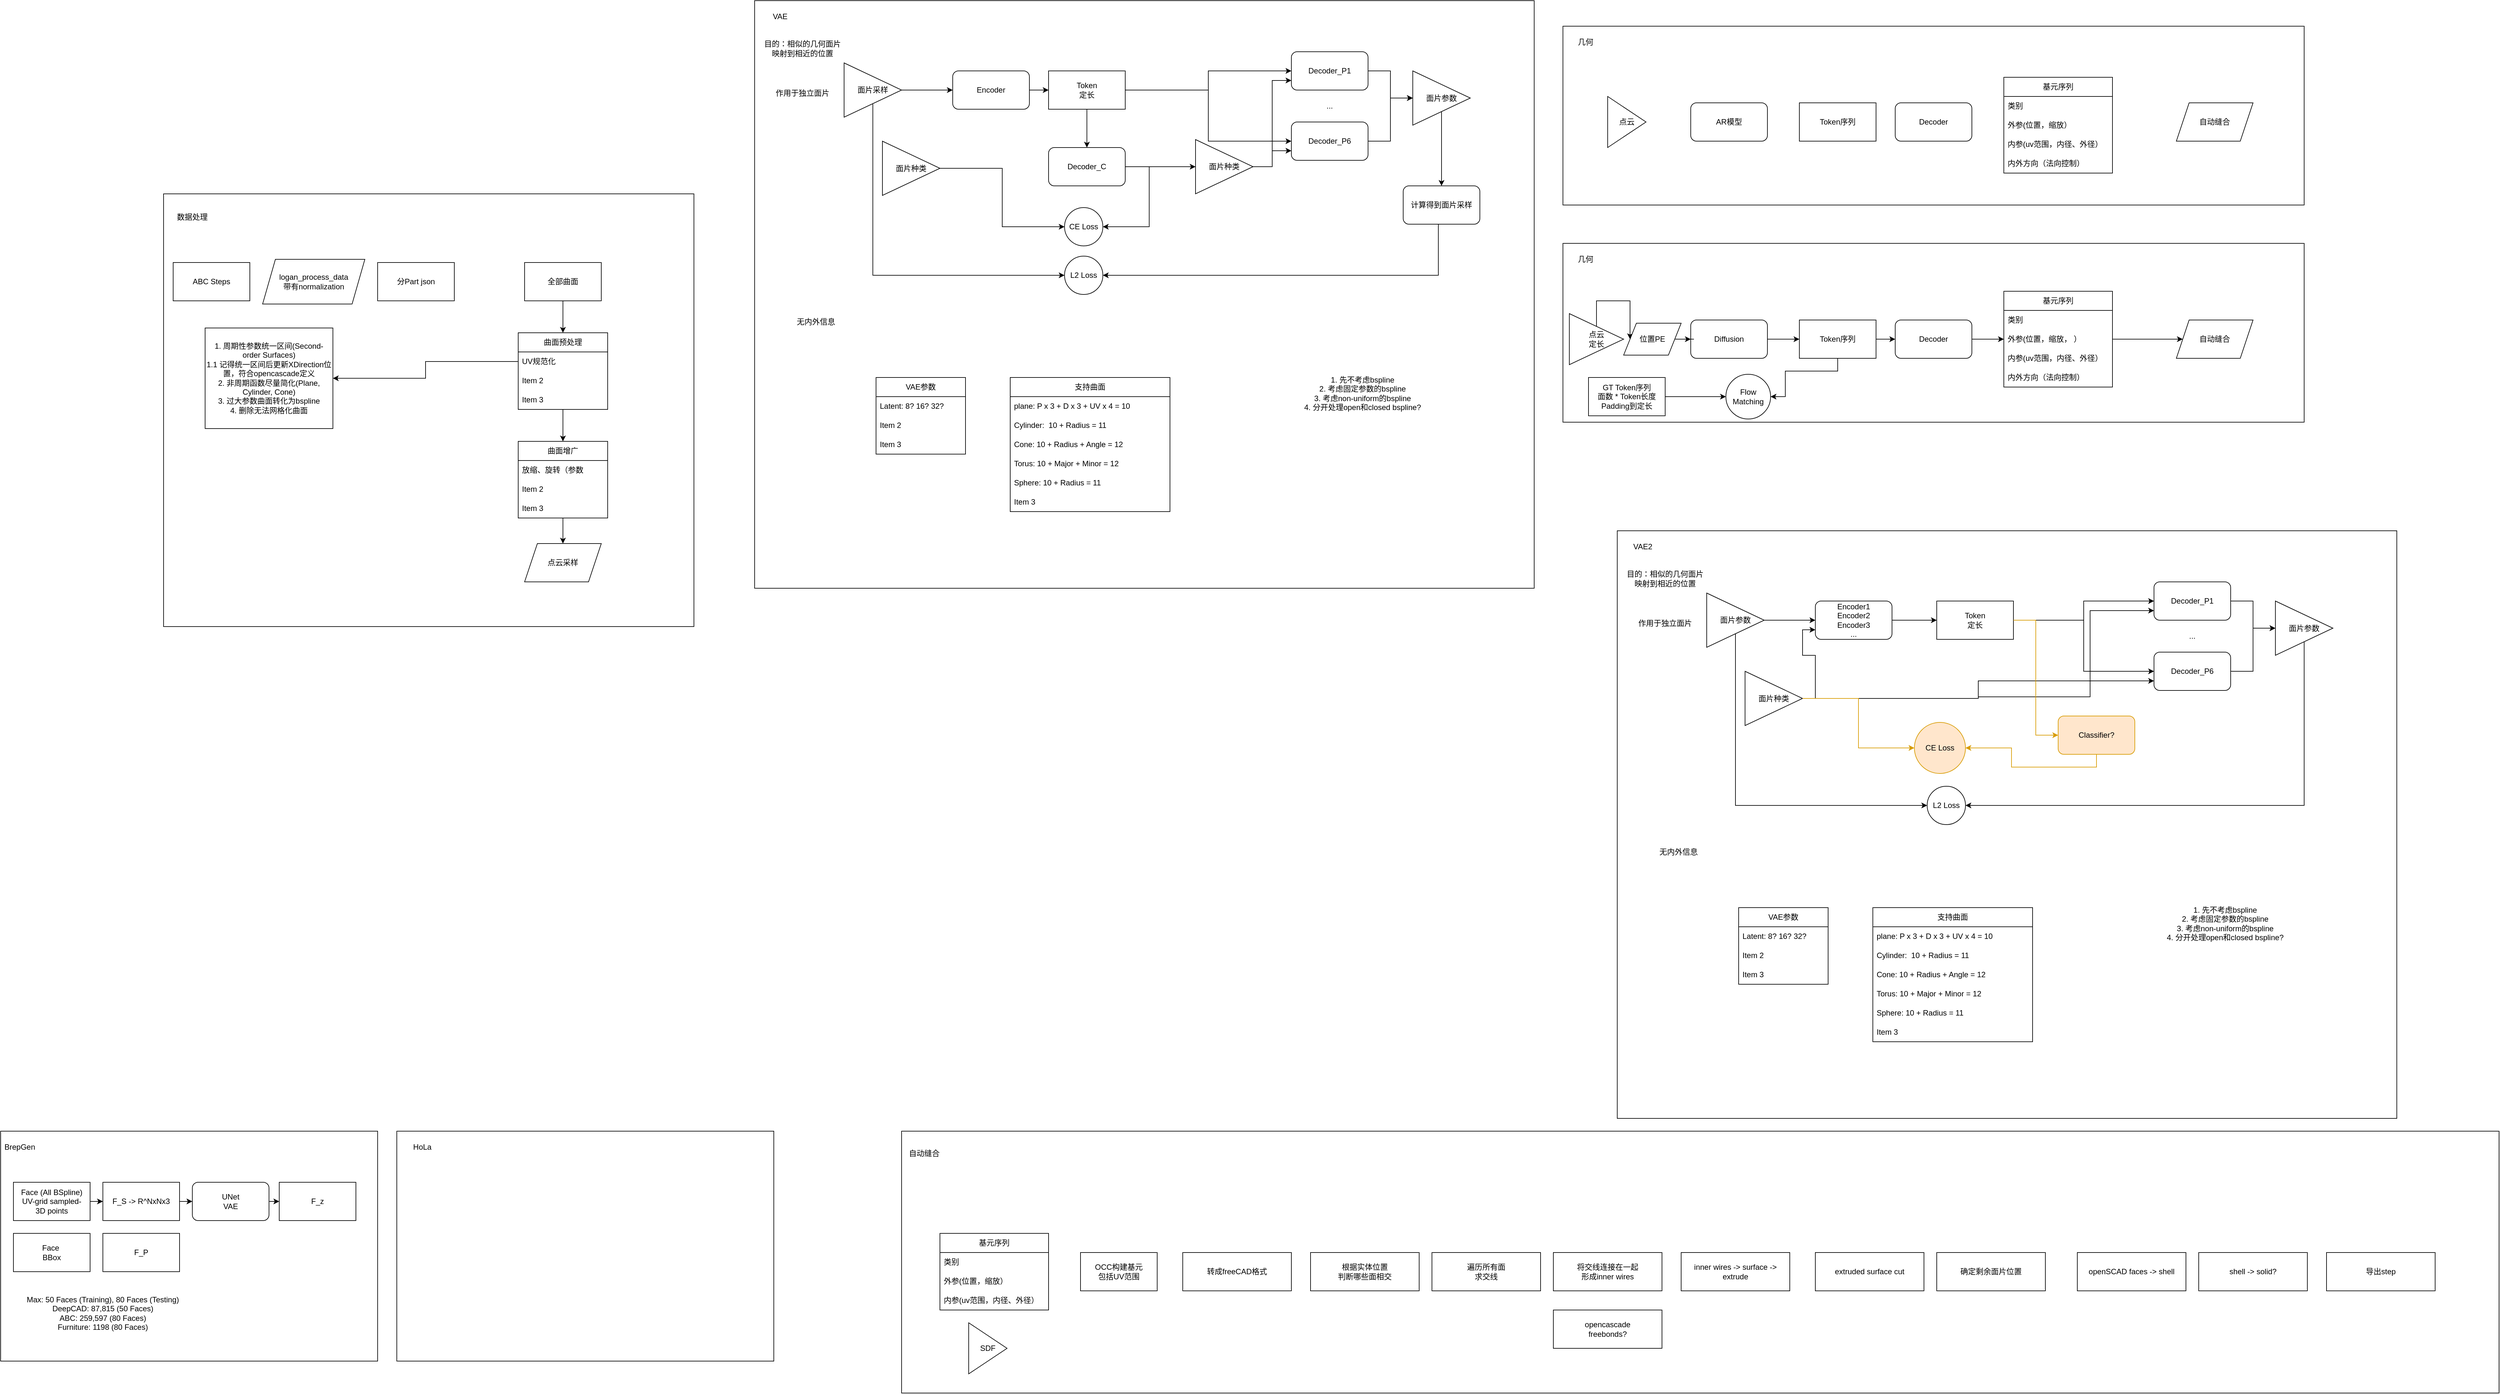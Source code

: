 <mxfile version="28.2.8">
  <diagram name="第 1 页" id="W3_UTTQ6PQ7SQEcw9UUB">
    <mxGraphModel dx="2723" dy="876" grid="1" gridSize="10" guides="1" tooltips="1" connect="1" arrows="1" fold="1" page="1" pageScale="1" pageWidth="1169" pageHeight="827" math="0" shadow="0">
      <root>
        <mxCell id="0" />
        <mxCell id="1" parent="0" />
        <mxCell id="Dz1xL2jXlpIdlorty98M-1" value="" style="rounded=0;whiteSpace=wrap;html=1;" parent="1" vertex="1">
          <mxGeometry x="330" y="1860" width="2500" height="410" as="geometry" />
        </mxCell>
        <mxCell id="BselB2HCNsnOihKKjxWQ-10" value="" style="rounded=0;whiteSpace=wrap;html=1;" parent="1" vertex="1">
          <mxGeometry x="1365" y="130" width="1160" height="280" as="geometry" />
        </mxCell>
        <mxCell id="BselB2HCNsnOihKKjxWQ-1" value="点云" style="triangle;whiteSpace=wrap;html=1;" parent="1" vertex="1">
          <mxGeometry x="1435" y="240" width="60" height="80" as="geometry" />
        </mxCell>
        <mxCell id="BselB2HCNsnOihKKjxWQ-2" value="AR模型" style="rounded=1;whiteSpace=wrap;html=1;" parent="1" vertex="1">
          <mxGeometry x="1565" y="250" width="120" height="60" as="geometry" />
        </mxCell>
        <mxCell id="BselB2HCNsnOihKKjxWQ-4" value="基元序列" style="swimlane;fontStyle=0;childLayout=stackLayout;horizontal=1;startSize=30;horizontalStack=0;resizeParent=1;resizeParentMax=0;resizeLast=0;collapsible=1;marginBottom=0;whiteSpace=wrap;html=1;swimlaneFillColor=none;" parent="1" vertex="1">
          <mxGeometry x="2055" y="210" width="170" height="150" as="geometry">
            <mxRectangle x="700" y="230" width="90" height="30" as="alternateBounds" />
          </mxGeometry>
        </mxCell>
        <mxCell id="BselB2HCNsnOihKKjxWQ-5" value="类别" style="text;strokeColor=none;fillColor=none;align=left;verticalAlign=middle;spacingLeft=4;spacingRight=4;overflow=hidden;points=[[0,0.5],[1,0.5]];portConstraint=eastwest;rotatable=0;whiteSpace=wrap;html=1;" parent="BselB2HCNsnOihKKjxWQ-4" vertex="1">
          <mxGeometry y="30" width="170" height="30" as="geometry" />
        </mxCell>
        <mxCell id="BselB2HCNsnOihKKjxWQ-6" value="外参(位置，缩放）" style="text;strokeColor=none;fillColor=none;align=left;verticalAlign=middle;spacingLeft=4;spacingRight=4;overflow=hidden;points=[[0,0.5],[1,0.5]];portConstraint=eastwest;rotatable=0;whiteSpace=wrap;html=1;" parent="BselB2HCNsnOihKKjxWQ-4" vertex="1">
          <mxGeometry y="60" width="170" height="30" as="geometry" />
        </mxCell>
        <mxCell id="BselB2HCNsnOihKKjxWQ-7" value="内参(uv范围，内径、外径）" style="text;strokeColor=none;fillColor=none;align=left;verticalAlign=middle;spacingLeft=4;spacingRight=4;overflow=hidden;points=[[0,0.5],[1,0.5]];portConstraint=eastwest;rotatable=0;whiteSpace=wrap;html=1;" parent="BselB2HCNsnOihKKjxWQ-4" vertex="1">
          <mxGeometry y="90" width="170" height="30" as="geometry" />
        </mxCell>
        <mxCell id="BselB2HCNsnOihKKjxWQ-24" value="内外方向（法向控制）" style="text;strokeColor=none;fillColor=none;align=left;verticalAlign=middle;spacingLeft=4;spacingRight=4;overflow=hidden;points=[[0,0.5],[1,0.5]];portConstraint=eastwest;rotatable=0;whiteSpace=wrap;html=1;" parent="BselB2HCNsnOihKKjxWQ-4" vertex="1">
          <mxGeometry y="120" width="170" height="30" as="geometry" />
        </mxCell>
        <mxCell id="BselB2HCNsnOihKKjxWQ-8" value="Token序列" style="whiteSpace=wrap;html=1;" parent="1" vertex="1">
          <mxGeometry x="1735" y="250" width="120" height="60" as="geometry" />
        </mxCell>
        <mxCell id="BselB2HCNsnOihKKjxWQ-9" value="Decoder" style="rounded=1;whiteSpace=wrap;html=1;" parent="1" vertex="1">
          <mxGeometry x="1885" y="250" width="120" height="60" as="geometry" />
        </mxCell>
        <mxCell id="BselB2HCNsnOihKKjxWQ-11" value="几何" style="text;html=1;align=center;verticalAlign=middle;resizable=0;points=[];autosize=1;strokeColor=none;fillColor=none;" parent="1" vertex="1">
          <mxGeometry x="1375" y="140" width="50" height="30" as="geometry" />
        </mxCell>
        <mxCell id="BselB2HCNsnOihKKjxWQ-14" value="基元序列" style="swimlane;fontStyle=0;childLayout=stackLayout;horizontal=1;startSize=30;horizontalStack=0;resizeParent=1;resizeParentMax=0;resizeLast=0;collapsible=1;marginBottom=0;whiteSpace=wrap;html=1;" parent="1" vertex="1">
          <mxGeometry x="390" y="2020" width="170" height="120" as="geometry" />
        </mxCell>
        <mxCell id="BselB2HCNsnOihKKjxWQ-15" value="类别" style="text;strokeColor=none;fillColor=none;align=left;verticalAlign=middle;spacingLeft=4;spacingRight=4;overflow=hidden;points=[[0,0.5],[1,0.5]];portConstraint=eastwest;rotatable=0;whiteSpace=wrap;html=1;" parent="BselB2HCNsnOihKKjxWQ-14" vertex="1">
          <mxGeometry y="30" width="170" height="30" as="geometry" />
        </mxCell>
        <mxCell id="BselB2HCNsnOihKKjxWQ-16" value="外参(位置，缩放）" style="text;strokeColor=none;fillColor=none;align=left;verticalAlign=middle;spacingLeft=4;spacingRight=4;overflow=hidden;points=[[0,0.5],[1,0.5]];portConstraint=eastwest;rotatable=0;whiteSpace=wrap;html=1;" parent="BselB2HCNsnOihKKjxWQ-14" vertex="1">
          <mxGeometry y="60" width="170" height="30" as="geometry" />
        </mxCell>
        <mxCell id="BselB2HCNsnOihKKjxWQ-17" value="内参(uv范围，内径、外径）" style="text;strokeColor=none;fillColor=none;align=left;verticalAlign=middle;spacingLeft=4;spacingRight=4;overflow=hidden;points=[[0,0.5],[1,0.5]];portConstraint=eastwest;rotatable=0;whiteSpace=wrap;html=1;" parent="BselB2HCNsnOihKKjxWQ-14" vertex="1">
          <mxGeometry y="90" width="170" height="30" as="geometry" />
        </mxCell>
        <mxCell id="BselB2HCNsnOihKKjxWQ-27" value="自动缝合" style="shape=parallelogram;perimeter=parallelogramPerimeter;whiteSpace=wrap;html=1;fixedSize=1;" parent="1" vertex="1">
          <mxGeometry x="2325" y="250" width="120" height="60" as="geometry" />
        </mxCell>
        <mxCell id="Dz1xL2jXlpIdlorty98M-2" value="自动缝合" style="text;html=1;align=center;verticalAlign=middle;resizable=0;points=[];autosize=1;strokeColor=none;fillColor=none;" parent="1" vertex="1">
          <mxGeometry x="330" y="1880" width="70" height="30" as="geometry" />
        </mxCell>
        <mxCell id="Dz1xL2jXlpIdlorty98M-4" value="OCC构建基元&lt;div&gt;包括UV范围&lt;/div&gt;" style="rounded=0;whiteSpace=wrap;html=1;" parent="1" vertex="1">
          <mxGeometry x="610" y="2050" width="120" height="60" as="geometry" />
        </mxCell>
        <mxCell id="Dz1xL2jXlpIdlorty98M-5" value="转成freeCAD格式" style="rounded=0;whiteSpace=wrap;html=1;" parent="1" vertex="1">
          <mxGeometry x="770" y="2050" width="170" height="60" as="geometry" />
        </mxCell>
        <mxCell id="Dz1xL2jXlpIdlorty98M-6" value="根据实体位置&lt;div&gt;判断哪些面相交&lt;/div&gt;" style="rounded=0;whiteSpace=wrap;html=1;" parent="1" vertex="1">
          <mxGeometry x="970" y="2050" width="170" height="60" as="geometry" />
        </mxCell>
        <mxCell id="Dz1xL2jXlpIdlorty98M-7" value="遍历所有面&lt;div&gt;求交线&lt;/div&gt;" style="rounded=0;whiteSpace=wrap;html=1;" parent="1" vertex="1">
          <mxGeometry x="1160" y="2050" width="170" height="60" as="geometry" />
        </mxCell>
        <mxCell id="Dz1xL2jXlpIdlorty98M-8" value="将交线连接在一起&lt;div&gt;形成inner wires&lt;/div&gt;" style="rounded=0;whiteSpace=wrap;html=1;" parent="1" vertex="1">
          <mxGeometry x="1350" y="2050" width="170" height="60" as="geometry" />
        </mxCell>
        <mxCell id="Dz1xL2jXlpIdlorty98M-9" value="openSCAD faces -&amp;gt; shell" style="rounded=0;whiteSpace=wrap;html=1;" parent="1" vertex="1">
          <mxGeometry x="2170" y="2050" width="170" height="60" as="geometry" />
        </mxCell>
        <mxCell id="Dz1xL2jXlpIdlorty98M-10" value="shell -&amp;gt; solid?" style="rounded=0;whiteSpace=wrap;html=1;" parent="1" vertex="1">
          <mxGeometry x="2360" y="2050" width="170" height="60" as="geometry" />
        </mxCell>
        <mxCell id="Dz1xL2jXlpIdlorty98M-11" value="导出step" style="rounded=0;whiteSpace=wrap;html=1;" parent="1" vertex="1">
          <mxGeometry x="2560" y="2050" width="170" height="60" as="geometry" />
        </mxCell>
        <mxCell id="43Lu1swzMmdwhKiUgGnW-1" value="inner wires -&amp;gt; surface -&amp;gt; extrude" style="rounded=0;whiteSpace=wrap;html=1;" parent="1" vertex="1">
          <mxGeometry x="1550" y="2050" width="170" height="60" as="geometry" />
        </mxCell>
        <mxCell id="43Lu1swzMmdwhKiUgGnW-2" value="extruded surface cut" style="rounded=0;whiteSpace=wrap;html=1;" parent="1" vertex="1">
          <mxGeometry x="1760" y="2050" width="170" height="60" as="geometry" />
        </mxCell>
        <mxCell id="43Lu1swzMmdwhKiUgGnW-3" value="确定剩余面片位置" style="rounded=0;whiteSpace=wrap;html=1;" parent="1" vertex="1">
          <mxGeometry x="1950" y="2050" width="170" height="60" as="geometry" />
        </mxCell>
        <mxCell id="43Lu1swzMmdwhKiUgGnW-4" value="" style="rounded=0;whiteSpace=wrap;html=1;" parent="1" vertex="1">
          <mxGeometry x="1365" y="470" width="1160" height="280" as="geometry" />
        </mxCell>
        <mxCell id="43Lu1swzMmdwhKiUgGnW-58" style="edgeStyle=orthogonalEdgeStyle;rounded=0;orthogonalLoop=1;jettySize=auto;html=1;entryX=0;entryY=0.5;entryDx=0;entryDy=0;" parent="1" source="43Lu1swzMmdwhKiUgGnW-5" target="43Lu1swzMmdwhKiUgGnW-56" edge="1">
          <mxGeometry relative="1" as="geometry" />
        </mxCell>
        <mxCell id="43Lu1swzMmdwhKiUgGnW-5" value="点云&lt;div&gt;定长&lt;/div&gt;" style="triangle;whiteSpace=wrap;html=1;" parent="1" vertex="1">
          <mxGeometry x="1375" y="580" width="85" height="80" as="geometry" />
        </mxCell>
        <mxCell id="43Lu1swzMmdwhKiUgGnW-60" style="edgeStyle=orthogonalEdgeStyle;rounded=0;orthogonalLoop=1;jettySize=auto;html=1;entryX=0;entryY=0.5;entryDx=0;entryDy=0;" parent="1" source="43Lu1swzMmdwhKiUgGnW-6" target="43Lu1swzMmdwhKiUgGnW-13" edge="1">
          <mxGeometry relative="1" as="geometry" />
        </mxCell>
        <mxCell id="43Lu1swzMmdwhKiUgGnW-6" value="Diffusion" style="rounded=1;whiteSpace=wrap;html=1;" parent="1" vertex="1">
          <mxGeometry x="1565" y="590" width="120" height="60" as="geometry" />
        </mxCell>
        <mxCell id="43Lu1swzMmdwhKiUgGnW-7" value="基元序列" style="swimlane;fontStyle=0;childLayout=stackLayout;horizontal=1;startSize=30;horizontalStack=0;resizeParent=1;resizeParentMax=0;resizeLast=0;collapsible=1;marginBottom=0;whiteSpace=wrap;html=1;swimlaneFillColor=none;" parent="1" vertex="1">
          <mxGeometry x="2055" y="545" width="170" height="150" as="geometry">
            <mxRectangle x="700" y="230" width="90" height="30" as="alternateBounds" />
          </mxGeometry>
        </mxCell>
        <mxCell id="43Lu1swzMmdwhKiUgGnW-8" value="类别" style="text;strokeColor=none;fillColor=none;align=left;verticalAlign=middle;spacingLeft=4;spacingRight=4;overflow=hidden;points=[[0,0.5],[1,0.5]];portConstraint=eastwest;rotatable=0;whiteSpace=wrap;html=1;" parent="43Lu1swzMmdwhKiUgGnW-7" vertex="1">
          <mxGeometry y="30" width="170" height="30" as="geometry" />
        </mxCell>
        <mxCell id="43Lu1swzMmdwhKiUgGnW-9" value="外参(位置，缩放， ）" style="text;strokeColor=none;fillColor=none;align=left;verticalAlign=middle;spacingLeft=4;spacingRight=4;overflow=hidden;points=[[0,0.5],[1,0.5]];portConstraint=eastwest;rotatable=0;whiteSpace=wrap;html=1;" parent="43Lu1swzMmdwhKiUgGnW-7" vertex="1">
          <mxGeometry y="60" width="170" height="30" as="geometry" />
        </mxCell>
        <mxCell id="43Lu1swzMmdwhKiUgGnW-10" value="内参(uv范围，内径、外径）" style="text;strokeColor=none;fillColor=none;align=left;verticalAlign=middle;spacingLeft=4;spacingRight=4;overflow=hidden;points=[[0,0.5],[1,0.5]];portConstraint=eastwest;rotatable=0;whiteSpace=wrap;html=1;" parent="43Lu1swzMmdwhKiUgGnW-7" vertex="1">
          <mxGeometry y="90" width="170" height="30" as="geometry" />
        </mxCell>
        <mxCell id="43Lu1swzMmdwhKiUgGnW-11" value="内外方向（法向控制）" style="text;strokeColor=none;fillColor=none;align=left;verticalAlign=middle;spacingLeft=4;spacingRight=4;overflow=hidden;points=[[0,0.5],[1,0.5]];portConstraint=eastwest;rotatable=0;whiteSpace=wrap;html=1;" parent="43Lu1swzMmdwhKiUgGnW-7" vertex="1">
          <mxGeometry y="120" width="170" height="30" as="geometry" />
        </mxCell>
        <mxCell id="43Lu1swzMmdwhKiUgGnW-55" style="edgeStyle=orthogonalEdgeStyle;rounded=0;orthogonalLoop=1;jettySize=auto;html=1;entryX=1;entryY=0.5;entryDx=0;entryDy=0;" parent="1" source="43Lu1swzMmdwhKiUgGnW-13" target="43Lu1swzMmdwhKiUgGnW-53" edge="1">
          <mxGeometry relative="1" as="geometry">
            <Array as="points">
              <mxPoint x="1795" y="670" />
              <mxPoint x="1713" y="670" />
              <mxPoint x="1713" y="710" />
            </Array>
          </mxGeometry>
        </mxCell>
        <mxCell id="43Lu1swzMmdwhKiUgGnW-61" style="edgeStyle=orthogonalEdgeStyle;rounded=0;orthogonalLoop=1;jettySize=auto;html=1;" parent="1" source="43Lu1swzMmdwhKiUgGnW-13" target="43Lu1swzMmdwhKiUgGnW-14" edge="1">
          <mxGeometry relative="1" as="geometry" />
        </mxCell>
        <mxCell id="43Lu1swzMmdwhKiUgGnW-13" value="Token序列" style="whiteSpace=wrap;html=1;" parent="1" vertex="1">
          <mxGeometry x="1735" y="590" width="120" height="60" as="geometry" />
        </mxCell>
        <mxCell id="43Lu1swzMmdwhKiUgGnW-62" style="edgeStyle=orthogonalEdgeStyle;rounded=0;orthogonalLoop=1;jettySize=auto;html=1;entryX=0;entryY=0.5;entryDx=0;entryDy=0;" parent="1" source="43Lu1swzMmdwhKiUgGnW-14" target="43Lu1swzMmdwhKiUgGnW-9" edge="1">
          <mxGeometry relative="1" as="geometry" />
        </mxCell>
        <mxCell id="43Lu1swzMmdwhKiUgGnW-14" value="Decoder" style="rounded=1;whiteSpace=wrap;html=1;" parent="1" vertex="1">
          <mxGeometry x="1885" y="590" width="120" height="60" as="geometry" />
        </mxCell>
        <mxCell id="43Lu1swzMmdwhKiUgGnW-15" value="几何" style="text;html=1;align=center;verticalAlign=middle;resizable=0;points=[];autosize=1;strokeColor=none;fillColor=none;" parent="1" vertex="1">
          <mxGeometry x="1375" y="480" width="50" height="30" as="geometry" />
        </mxCell>
        <mxCell id="43Lu1swzMmdwhKiUgGnW-16" value="自动缝合" style="shape=parallelogram;perimeter=parallelogramPerimeter;whiteSpace=wrap;html=1;fixedSize=1;" parent="1" vertex="1">
          <mxGeometry x="2325" y="590" width="120" height="60" as="geometry" />
        </mxCell>
        <mxCell id="43Lu1swzMmdwhKiUgGnW-17" value="" style="rounded=0;whiteSpace=wrap;html=1;" parent="1" vertex="1">
          <mxGeometry x="100" y="90" width="1220" height="920" as="geometry" />
        </mxCell>
        <mxCell id="43Lu1swzMmdwhKiUgGnW-18" value="VAE" style="text;html=1;whiteSpace=wrap;strokeColor=none;fillColor=none;align=center;verticalAlign=middle;rounded=0;" parent="1" vertex="1">
          <mxGeometry x="110" y="100" width="60" height="30" as="geometry" />
        </mxCell>
        <mxCell id="43Lu1swzMmdwhKiUgGnW-19" value="目的：相似的几何面片映射到相近的位置" style="text;html=1;whiteSpace=wrap;strokeColor=none;fillColor=none;align=center;verticalAlign=middle;rounded=0;" parent="1" vertex="1">
          <mxGeometry x="110" y="150" width="130" height="30" as="geometry" />
        </mxCell>
        <mxCell id="43Lu1swzMmdwhKiUgGnW-20" value="作用于独立面片" style="text;html=1;whiteSpace=wrap;strokeColor=none;fillColor=none;align=center;verticalAlign=middle;rounded=0;" parent="1" vertex="1">
          <mxGeometry x="110" y="220" width="130" height="30" as="geometry" />
        </mxCell>
        <mxCell id="43Lu1swzMmdwhKiUgGnW-43" style="edgeStyle=orthogonalEdgeStyle;rounded=0;orthogonalLoop=1;jettySize=auto;html=1;entryX=0;entryY=0.5;entryDx=0;entryDy=0;" parent="1" source="43Lu1swzMmdwhKiUgGnW-21" target="43Lu1swzMmdwhKiUgGnW-23" edge="1">
          <mxGeometry relative="1" as="geometry" />
        </mxCell>
        <mxCell id="43Lu1swzMmdwhKiUgGnW-48" style="edgeStyle=orthogonalEdgeStyle;rounded=0;orthogonalLoop=1;jettySize=auto;html=1;entryX=0;entryY=0.5;entryDx=0;entryDy=0;" parent="1" source="43Lu1swzMmdwhKiUgGnW-21" target="43Lu1swzMmdwhKiUgGnW-47" edge="1">
          <mxGeometry relative="1" as="geometry">
            <Array as="points">
              <mxPoint x="285" y="520" />
            </Array>
          </mxGeometry>
        </mxCell>
        <mxCell id="43Lu1swzMmdwhKiUgGnW-21" value="面片采样" style="triangle;whiteSpace=wrap;html=1;" parent="1" vertex="1">
          <mxGeometry x="240" y="187.5" width="90" height="85" as="geometry" />
        </mxCell>
        <mxCell id="43Lu1swzMmdwhKiUgGnW-45" style="edgeStyle=orthogonalEdgeStyle;rounded=0;orthogonalLoop=1;jettySize=auto;html=1;entryX=0;entryY=0.5;entryDx=0;entryDy=0;" parent="1" source="43Lu1swzMmdwhKiUgGnW-22" target="43Lu1swzMmdwhKiUgGnW-44" edge="1">
          <mxGeometry relative="1" as="geometry" />
        </mxCell>
        <mxCell id="43Lu1swzMmdwhKiUgGnW-22" value="面片种类" style="triangle;whiteSpace=wrap;html=1;" parent="1" vertex="1">
          <mxGeometry x="300" y="310" width="90" height="85" as="geometry" />
        </mxCell>
        <mxCell id="43Lu1swzMmdwhKiUgGnW-51" style="edgeStyle=orthogonalEdgeStyle;rounded=0;orthogonalLoop=1;jettySize=auto;html=1;exitX=1;exitY=0.5;exitDx=0;exitDy=0;entryX=0;entryY=0.5;entryDx=0;entryDy=0;" parent="1" source="43Lu1swzMmdwhKiUgGnW-23" target="43Lu1swzMmdwhKiUgGnW-24" edge="1">
          <mxGeometry relative="1" as="geometry" />
        </mxCell>
        <mxCell id="43Lu1swzMmdwhKiUgGnW-23" value="Encoder" style="rounded=1;whiteSpace=wrap;html=1;" parent="1" vertex="1">
          <mxGeometry x="410" y="200" width="120" height="60" as="geometry" />
        </mxCell>
        <mxCell id="43Lu1swzMmdwhKiUgGnW-34" style="edgeStyle=orthogonalEdgeStyle;rounded=0;orthogonalLoop=1;jettySize=auto;html=1;" parent="1" source="43Lu1swzMmdwhKiUgGnW-24" target="43Lu1swzMmdwhKiUgGnW-25" edge="1">
          <mxGeometry relative="1" as="geometry" />
        </mxCell>
        <mxCell id="43Lu1swzMmdwhKiUgGnW-35" style="edgeStyle=orthogonalEdgeStyle;rounded=0;orthogonalLoop=1;jettySize=auto;html=1;entryX=0;entryY=0.5;entryDx=0;entryDy=0;" parent="1" source="43Lu1swzMmdwhKiUgGnW-24" target="43Lu1swzMmdwhKiUgGnW-31" edge="1">
          <mxGeometry relative="1" as="geometry" />
        </mxCell>
        <mxCell id="43Lu1swzMmdwhKiUgGnW-36" style="edgeStyle=orthogonalEdgeStyle;rounded=0;orthogonalLoop=1;jettySize=auto;html=1;entryX=0;entryY=0.5;entryDx=0;entryDy=0;" parent="1" source="43Lu1swzMmdwhKiUgGnW-24" target="43Lu1swzMmdwhKiUgGnW-32" edge="1">
          <mxGeometry relative="1" as="geometry" />
        </mxCell>
        <mxCell id="43Lu1swzMmdwhKiUgGnW-24" value="Token&lt;div&gt;定长&lt;/div&gt;" style="rounded=0;whiteSpace=wrap;html=1;" parent="1" vertex="1">
          <mxGeometry x="560" y="200" width="120" height="60" as="geometry" />
        </mxCell>
        <mxCell id="43Lu1swzMmdwhKiUgGnW-30" style="edgeStyle=orthogonalEdgeStyle;rounded=0;orthogonalLoop=1;jettySize=auto;html=1;entryX=0;entryY=0.5;entryDx=0;entryDy=0;" parent="1" source="43Lu1swzMmdwhKiUgGnW-25" target="43Lu1swzMmdwhKiUgGnW-28" edge="1">
          <mxGeometry relative="1" as="geometry" />
        </mxCell>
        <mxCell id="43Lu1swzMmdwhKiUgGnW-25" value="Decoder_C" style="rounded=1;whiteSpace=wrap;html=1;" parent="1" vertex="1">
          <mxGeometry x="560" y="320" width="120" height="60" as="geometry" />
        </mxCell>
        <mxCell id="43Lu1swzMmdwhKiUgGnW-42" style="edgeStyle=orthogonalEdgeStyle;rounded=0;orthogonalLoop=1;jettySize=auto;html=1;" parent="1" source="43Lu1swzMmdwhKiUgGnW-27" target="43Lu1swzMmdwhKiUgGnW-29" edge="1">
          <mxGeometry relative="1" as="geometry" />
        </mxCell>
        <mxCell id="43Lu1swzMmdwhKiUgGnW-27" value="面片参数" style="triangle;whiteSpace=wrap;html=1;" parent="1" vertex="1">
          <mxGeometry x="1130" y="200" width="90" height="85" as="geometry" />
        </mxCell>
        <mxCell id="43Lu1swzMmdwhKiUgGnW-37" style="edgeStyle=orthogonalEdgeStyle;rounded=0;orthogonalLoop=1;jettySize=auto;html=1;entryX=0;entryY=0.75;entryDx=0;entryDy=0;" parent="1" source="43Lu1swzMmdwhKiUgGnW-28" target="43Lu1swzMmdwhKiUgGnW-32" edge="1">
          <mxGeometry relative="1" as="geometry" />
        </mxCell>
        <mxCell id="43Lu1swzMmdwhKiUgGnW-38" style="edgeStyle=orthogonalEdgeStyle;rounded=0;orthogonalLoop=1;jettySize=auto;html=1;entryX=0;entryY=0.75;entryDx=0;entryDy=0;" parent="1" source="43Lu1swzMmdwhKiUgGnW-28" target="43Lu1swzMmdwhKiUgGnW-31" edge="1">
          <mxGeometry relative="1" as="geometry" />
        </mxCell>
        <mxCell id="43Lu1swzMmdwhKiUgGnW-46" style="edgeStyle=orthogonalEdgeStyle;rounded=0;orthogonalLoop=1;jettySize=auto;html=1;entryX=1;entryY=0.5;entryDx=0;entryDy=0;" parent="1" source="43Lu1swzMmdwhKiUgGnW-28" target="43Lu1swzMmdwhKiUgGnW-44" edge="1">
          <mxGeometry relative="1" as="geometry" />
        </mxCell>
        <mxCell id="43Lu1swzMmdwhKiUgGnW-28" value="面片种类" style="triangle;whiteSpace=wrap;html=1;" parent="1" vertex="1">
          <mxGeometry x="790" y="307.5" width="90" height="85" as="geometry" />
        </mxCell>
        <mxCell id="43Lu1swzMmdwhKiUgGnW-49" style="edgeStyle=orthogonalEdgeStyle;rounded=0;orthogonalLoop=1;jettySize=auto;html=1;entryX=1;entryY=0.5;entryDx=0;entryDy=0;exitX=0.5;exitY=1;exitDx=0;exitDy=0;" parent="1" source="43Lu1swzMmdwhKiUgGnW-29" target="43Lu1swzMmdwhKiUgGnW-47" edge="1">
          <mxGeometry relative="1" as="geometry">
            <Array as="points">
              <mxPoint x="1170" y="440" />
              <mxPoint x="1170" y="520" />
            </Array>
          </mxGeometry>
        </mxCell>
        <mxCell id="43Lu1swzMmdwhKiUgGnW-29" value="计算得到面片采样" style="rounded=1;whiteSpace=wrap;html=1;" parent="1" vertex="1">
          <mxGeometry x="1115" y="380" width="120" height="60" as="geometry" />
        </mxCell>
        <mxCell id="43Lu1swzMmdwhKiUgGnW-39" style="edgeStyle=orthogonalEdgeStyle;rounded=0;orthogonalLoop=1;jettySize=auto;html=1;entryX=0;entryY=0.5;entryDx=0;entryDy=0;" parent="1" source="43Lu1swzMmdwhKiUgGnW-31" target="43Lu1swzMmdwhKiUgGnW-27" edge="1">
          <mxGeometry relative="1" as="geometry" />
        </mxCell>
        <mxCell id="43Lu1swzMmdwhKiUgGnW-31" value="Decoder_P1" style="rounded=1;whiteSpace=wrap;html=1;" parent="1" vertex="1">
          <mxGeometry x="940" y="170" width="120" height="60" as="geometry" />
        </mxCell>
        <mxCell id="43Lu1swzMmdwhKiUgGnW-41" style="edgeStyle=orthogonalEdgeStyle;rounded=0;orthogonalLoop=1;jettySize=auto;html=1;entryX=0;entryY=0.5;entryDx=0;entryDy=0;" parent="1" source="43Lu1swzMmdwhKiUgGnW-32" target="43Lu1swzMmdwhKiUgGnW-27" edge="1">
          <mxGeometry relative="1" as="geometry" />
        </mxCell>
        <mxCell id="43Lu1swzMmdwhKiUgGnW-32" value="Decoder_P6" style="rounded=1;whiteSpace=wrap;html=1;" parent="1" vertex="1">
          <mxGeometry x="940" y="280" width="120" height="60" as="geometry" />
        </mxCell>
        <mxCell id="43Lu1swzMmdwhKiUgGnW-44" value="CE Loss" style="ellipse;whiteSpace=wrap;html=1;aspect=fixed;" parent="1" vertex="1">
          <mxGeometry x="585" y="414" width="60" height="60" as="geometry" />
        </mxCell>
        <mxCell id="43Lu1swzMmdwhKiUgGnW-47" value="L2 Loss" style="ellipse;whiteSpace=wrap;html=1;aspect=fixed;" parent="1" vertex="1">
          <mxGeometry x="585" y="490" width="60" height="60" as="geometry" />
        </mxCell>
        <mxCell id="43Lu1swzMmdwhKiUgGnW-50" value="..." style="text;html=1;whiteSpace=wrap;strokeColor=none;fillColor=none;align=center;verticalAlign=middle;rounded=0;" parent="1" vertex="1">
          <mxGeometry x="970" y="240" width="60" height="30" as="geometry" />
        </mxCell>
        <mxCell id="43Lu1swzMmdwhKiUgGnW-54" style="edgeStyle=orthogonalEdgeStyle;rounded=0;orthogonalLoop=1;jettySize=auto;html=1;entryX=0;entryY=0.5;entryDx=0;entryDy=0;" parent="1" source="43Lu1swzMmdwhKiUgGnW-52" target="43Lu1swzMmdwhKiUgGnW-53" edge="1">
          <mxGeometry relative="1" as="geometry" />
        </mxCell>
        <mxCell id="43Lu1swzMmdwhKiUgGnW-52" value="GT Token序列&lt;div&gt;面数 * Token长度&lt;/div&gt;&lt;div&gt;Padding到定长&lt;/div&gt;" style="whiteSpace=wrap;html=1;" parent="1" vertex="1">
          <mxGeometry x="1405" y="680" width="120" height="60" as="geometry" />
        </mxCell>
        <mxCell id="43Lu1swzMmdwhKiUgGnW-53" value="Flow Matching" style="ellipse;whiteSpace=wrap;html=1;aspect=fixed;" parent="1" vertex="1">
          <mxGeometry x="1620" y="675" width="70" height="70" as="geometry" />
        </mxCell>
        <mxCell id="43Lu1swzMmdwhKiUgGnW-59" style="edgeStyle=orthogonalEdgeStyle;rounded=0;orthogonalLoop=1;jettySize=auto;html=1;entryX=0;entryY=0.5;entryDx=0;entryDy=0;" parent="1" source="43Lu1swzMmdwhKiUgGnW-56" target="43Lu1swzMmdwhKiUgGnW-6" edge="1">
          <mxGeometry relative="1" as="geometry" />
        </mxCell>
        <mxCell id="43Lu1swzMmdwhKiUgGnW-56" value="位置PE" style="shape=parallelogram;perimeter=parallelogramPerimeter;whiteSpace=wrap;html=1;fixedSize=1;" parent="1" vertex="1">
          <mxGeometry x="1460" y="595" width="90" height="50" as="geometry" />
        </mxCell>
        <mxCell id="43Lu1swzMmdwhKiUgGnW-63" style="edgeStyle=orthogonalEdgeStyle;rounded=0;orthogonalLoop=1;jettySize=auto;html=1;entryX=0;entryY=0.5;entryDx=0;entryDy=0;" parent="1" source="43Lu1swzMmdwhKiUgGnW-9" target="43Lu1swzMmdwhKiUgGnW-16" edge="1">
          <mxGeometry relative="1" as="geometry" />
        </mxCell>
        <mxCell id="43Lu1swzMmdwhKiUgGnW-64" value="" style="rounded=0;whiteSpace=wrap;html=1;" parent="1" vertex="1">
          <mxGeometry x="-825" y="392.5" width="830" height="677.5" as="geometry" />
        </mxCell>
        <mxCell id="43Lu1swzMmdwhKiUgGnW-65" value="数据处理" style="text;html=1;whiteSpace=wrap;strokeColor=none;fillColor=none;align=center;verticalAlign=middle;rounded=0;" parent="1" vertex="1">
          <mxGeometry x="-810" y="414" width="60" height="30" as="geometry" />
        </mxCell>
        <mxCell id="43Lu1swzMmdwhKiUgGnW-67" value="ABC Steps" style="rounded=0;whiteSpace=wrap;html=1;" parent="1" vertex="1">
          <mxGeometry x="-810" y="500" width="120" height="60" as="geometry" />
        </mxCell>
        <mxCell id="43Lu1swzMmdwhKiUgGnW-69" value="分Part json" style="rounded=0;whiteSpace=wrap;html=1;" parent="1" vertex="1">
          <mxGeometry x="-490" y="500" width="120" height="60" as="geometry" />
        </mxCell>
        <mxCell id="43Lu1swzMmdwhKiUgGnW-70" value="logan_process_data&lt;div&gt;带有normalization&lt;/div&gt;" style="shape=parallelogram;perimeter=parallelogramPerimeter;whiteSpace=wrap;html=1;fixedSize=1;" parent="1" vertex="1">
          <mxGeometry x="-670" y="495" width="160" height="70" as="geometry" />
        </mxCell>
        <mxCell id="B5U5yGVDHDwsdHzPgw3j-2" style="edgeStyle=orthogonalEdgeStyle;rounded=0;orthogonalLoop=1;jettySize=auto;html=1;entryX=0.5;entryY=0;entryDx=0;entryDy=0;" parent="1" source="43Lu1swzMmdwhKiUgGnW-71" target="43Lu1swzMmdwhKiUgGnW-72" edge="1">
          <mxGeometry relative="1" as="geometry" />
        </mxCell>
        <mxCell id="43Lu1swzMmdwhKiUgGnW-71" value="全部曲面" style="rounded=0;whiteSpace=wrap;html=1;" parent="1" vertex="1">
          <mxGeometry x="-260" y="500" width="120" height="60" as="geometry" />
        </mxCell>
        <mxCell id="B5U5yGVDHDwsdHzPgw3j-7" style="edgeStyle=orthogonalEdgeStyle;rounded=0;orthogonalLoop=1;jettySize=auto;html=1;" parent="1" source="43Lu1swzMmdwhKiUgGnW-72" target="B5U5yGVDHDwsdHzPgw3j-3" edge="1">
          <mxGeometry relative="1" as="geometry" />
        </mxCell>
        <mxCell id="43Lu1swzMmdwhKiUgGnW-72" value="曲面预处理" style="swimlane;fontStyle=0;childLayout=stackLayout;horizontal=1;startSize=30;horizontalStack=0;resizeParent=1;resizeParentMax=0;resizeLast=0;collapsible=1;marginBottom=0;whiteSpace=wrap;html=1;" parent="1" vertex="1">
          <mxGeometry x="-270" y="610" width="140" height="120" as="geometry" />
        </mxCell>
        <mxCell id="43Lu1swzMmdwhKiUgGnW-73" value="UV规范化" style="text;strokeColor=none;fillColor=none;align=left;verticalAlign=middle;spacingLeft=4;spacingRight=4;overflow=hidden;points=[[0,0.5],[1,0.5]];portConstraint=eastwest;rotatable=0;whiteSpace=wrap;html=1;" parent="43Lu1swzMmdwhKiUgGnW-72" vertex="1">
          <mxGeometry y="30" width="140" height="30" as="geometry" />
        </mxCell>
        <mxCell id="43Lu1swzMmdwhKiUgGnW-74" value="Item 2" style="text;strokeColor=none;fillColor=none;align=left;verticalAlign=middle;spacingLeft=4;spacingRight=4;overflow=hidden;points=[[0,0.5],[1,0.5]];portConstraint=eastwest;rotatable=0;whiteSpace=wrap;html=1;" parent="43Lu1swzMmdwhKiUgGnW-72" vertex="1">
          <mxGeometry y="60" width="140" height="30" as="geometry" />
        </mxCell>
        <mxCell id="43Lu1swzMmdwhKiUgGnW-75" value="Item 3" style="text;strokeColor=none;fillColor=none;align=left;verticalAlign=middle;spacingLeft=4;spacingRight=4;overflow=hidden;points=[[0,0.5],[1,0.5]];portConstraint=eastwest;rotatable=0;whiteSpace=wrap;html=1;" parent="43Lu1swzMmdwhKiUgGnW-72" vertex="1">
          <mxGeometry y="90" width="140" height="30" as="geometry" />
        </mxCell>
        <mxCell id="43Lu1swzMmdwhKiUgGnW-76" value="VAE参数" style="swimlane;fontStyle=0;childLayout=stackLayout;horizontal=1;startSize=30;horizontalStack=0;resizeParent=1;resizeParentMax=0;resizeLast=0;collapsible=1;marginBottom=0;whiteSpace=wrap;html=1;" parent="1" vertex="1">
          <mxGeometry x="290" y="680" width="140" height="120" as="geometry" />
        </mxCell>
        <mxCell id="43Lu1swzMmdwhKiUgGnW-77" value="Latent: 8? 16? 32?" style="text;strokeColor=none;fillColor=none;align=left;verticalAlign=middle;spacingLeft=4;spacingRight=4;overflow=hidden;points=[[0,0.5],[1,0.5]];portConstraint=eastwest;rotatable=0;whiteSpace=wrap;html=1;" parent="43Lu1swzMmdwhKiUgGnW-76" vertex="1">
          <mxGeometry y="30" width="140" height="30" as="geometry" />
        </mxCell>
        <mxCell id="43Lu1swzMmdwhKiUgGnW-78" value="Item 2" style="text;strokeColor=none;fillColor=none;align=left;verticalAlign=middle;spacingLeft=4;spacingRight=4;overflow=hidden;points=[[0,0.5],[1,0.5]];portConstraint=eastwest;rotatable=0;whiteSpace=wrap;html=1;" parent="43Lu1swzMmdwhKiUgGnW-76" vertex="1">
          <mxGeometry y="60" width="140" height="30" as="geometry" />
        </mxCell>
        <mxCell id="43Lu1swzMmdwhKiUgGnW-79" value="Item 3" style="text;strokeColor=none;fillColor=none;align=left;verticalAlign=middle;spacingLeft=4;spacingRight=4;overflow=hidden;points=[[0,0.5],[1,0.5]];portConstraint=eastwest;rotatable=0;whiteSpace=wrap;html=1;" parent="43Lu1swzMmdwhKiUgGnW-76" vertex="1">
          <mxGeometry y="90" width="140" height="30" as="geometry" />
        </mxCell>
        <mxCell id="43Lu1swzMmdwhKiUgGnW-80" value="支持曲面" style="swimlane;fontStyle=0;childLayout=stackLayout;horizontal=1;startSize=30;horizontalStack=0;resizeParent=1;resizeParentMax=0;resizeLast=0;collapsible=1;marginBottom=0;whiteSpace=wrap;html=1;" parent="1" vertex="1">
          <mxGeometry x="500" y="680" width="250" height="210" as="geometry" />
        </mxCell>
        <mxCell id="43Lu1swzMmdwhKiUgGnW-81" value="plane: P x 3 + D x 3 + UV x 4 = 10" style="text;strokeColor=none;fillColor=none;align=left;verticalAlign=middle;spacingLeft=4;spacingRight=4;overflow=hidden;points=[[0,0.5],[1,0.5]];portConstraint=eastwest;rotatable=0;whiteSpace=wrap;html=1;" parent="43Lu1swzMmdwhKiUgGnW-80" vertex="1">
          <mxGeometry y="30" width="250" height="30" as="geometry" />
        </mxCell>
        <mxCell id="43Lu1swzMmdwhKiUgGnW-82" value="Cylinder:&amp;nbsp; 10 + Radius = 11" style="text;strokeColor=none;fillColor=none;align=left;verticalAlign=middle;spacingLeft=4;spacingRight=4;overflow=hidden;points=[[0,0.5],[1,0.5]];portConstraint=eastwest;rotatable=0;whiteSpace=wrap;html=1;" parent="43Lu1swzMmdwhKiUgGnW-80" vertex="1">
          <mxGeometry y="60" width="250" height="30" as="geometry" />
        </mxCell>
        <mxCell id="43Lu1swzMmdwhKiUgGnW-83" value="Cone: 10 + Radius + Angle = 12" style="text;strokeColor=none;fillColor=none;align=left;verticalAlign=middle;spacingLeft=4;spacingRight=4;overflow=hidden;points=[[0,0.5],[1,0.5]];portConstraint=eastwest;rotatable=0;whiteSpace=wrap;html=1;" parent="43Lu1swzMmdwhKiUgGnW-80" vertex="1">
          <mxGeometry y="90" width="250" height="30" as="geometry" />
        </mxCell>
        <mxCell id="43Lu1swzMmdwhKiUgGnW-90" value="Torus: 10 + Major + Minor = 12" style="text;strokeColor=none;fillColor=none;align=left;verticalAlign=middle;spacingLeft=4;spacingRight=4;overflow=hidden;points=[[0,0.5],[1,0.5]];portConstraint=eastwest;rotatable=0;whiteSpace=wrap;html=1;" parent="43Lu1swzMmdwhKiUgGnW-80" vertex="1">
          <mxGeometry y="120" width="250" height="30" as="geometry" />
        </mxCell>
        <mxCell id="43Lu1swzMmdwhKiUgGnW-91" value="Sphere: 10 + Radius = 11" style="text;strokeColor=none;fillColor=none;align=left;verticalAlign=middle;spacingLeft=4;spacingRight=4;overflow=hidden;points=[[0,0.5],[1,0.5]];portConstraint=eastwest;rotatable=0;whiteSpace=wrap;html=1;" parent="43Lu1swzMmdwhKiUgGnW-80" vertex="1">
          <mxGeometry y="150" width="250" height="30" as="geometry" />
        </mxCell>
        <mxCell id="43Lu1swzMmdwhKiUgGnW-92" value="Item 3" style="text;strokeColor=none;fillColor=none;align=left;verticalAlign=middle;spacingLeft=4;spacingRight=4;overflow=hidden;points=[[0,0.5],[1,0.5]];portConstraint=eastwest;rotatable=0;whiteSpace=wrap;html=1;" parent="43Lu1swzMmdwhKiUgGnW-80" vertex="1">
          <mxGeometry y="180" width="250" height="30" as="geometry" />
        </mxCell>
        <mxCell id="43Lu1swzMmdwhKiUgGnW-84" value="无内外信息&lt;div&gt;&lt;br&gt;&lt;/div&gt;" style="text;strokeColor=none;fillColor=none;align=left;verticalAlign=middle;spacingLeft=4;spacingRight=4;overflow=hidden;points=[[0,0.5],[1,0.5]];portConstraint=eastwest;rotatable=0;whiteSpace=wrap;html=1;" parent="1" vertex="1">
          <mxGeometry x="160" y="550" width="80" height="100" as="geometry" />
        </mxCell>
        <mxCell id="43Lu1swzMmdwhKiUgGnW-85" value="1. 先不考虑bspline&lt;div&gt;2. 考虑固定参数的bspline&lt;/div&gt;&lt;div&gt;3. 考虑non-uniform的bspline&lt;/div&gt;&lt;div&gt;4. 分开处理open和closed bspline?&lt;/div&gt;" style="text;html=1;whiteSpace=wrap;strokeColor=none;fillColor=none;align=center;verticalAlign=middle;rounded=0;" parent="1" vertex="1">
          <mxGeometry x="934" y="650" width="235" height="110" as="geometry" />
        </mxCell>
        <mxCell id="iZ9JB_q65Qv8qcF91Kse-3" style="edgeStyle=orthogonalEdgeStyle;rounded=0;orthogonalLoop=1;jettySize=auto;html=1;entryX=0.5;entryY=0;entryDx=0;entryDy=0;" parent="1" source="B5U5yGVDHDwsdHzPgw3j-3" target="iZ9JB_q65Qv8qcF91Kse-2" edge="1">
          <mxGeometry relative="1" as="geometry" />
        </mxCell>
        <mxCell id="B5U5yGVDHDwsdHzPgw3j-3" value="曲面增广" style="swimlane;fontStyle=0;childLayout=stackLayout;horizontal=1;startSize=30;horizontalStack=0;resizeParent=1;resizeParentMax=0;resizeLast=0;collapsible=1;marginBottom=0;whiteSpace=wrap;html=1;" parent="1" vertex="1">
          <mxGeometry x="-270" y="780" width="140" height="120" as="geometry" />
        </mxCell>
        <mxCell id="B5U5yGVDHDwsdHzPgw3j-4" value="放缩、旋转（参数" style="text;strokeColor=none;fillColor=none;align=left;verticalAlign=middle;spacingLeft=4;spacingRight=4;overflow=hidden;points=[[0,0.5],[1,0.5]];portConstraint=eastwest;rotatable=0;whiteSpace=wrap;html=1;" parent="B5U5yGVDHDwsdHzPgw3j-3" vertex="1">
          <mxGeometry y="30" width="140" height="30" as="geometry" />
        </mxCell>
        <mxCell id="B5U5yGVDHDwsdHzPgw3j-5" value="Item 2" style="text;strokeColor=none;fillColor=none;align=left;verticalAlign=middle;spacingLeft=4;spacingRight=4;overflow=hidden;points=[[0,0.5],[1,0.5]];portConstraint=eastwest;rotatable=0;whiteSpace=wrap;html=1;" parent="B5U5yGVDHDwsdHzPgw3j-3" vertex="1">
          <mxGeometry y="60" width="140" height="30" as="geometry" />
        </mxCell>
        <mxCell id="B5U5yGVDHDwsdHzPgw3j-6" value="Item 3" style="text;strokeColor=none;fillColor=none;align=left;verticalAlign=middle;spacingLeft=4;spacingRight=4;overflow=hidden;points=[[0,0.5],[1,0.5]];portConstraint=eastwest;rotatable=0;whiteSpace=wrap;html=1;" parent="B5U5yGVDHDwsdHzPgw3j-3" vertex="1">
          <mxGeometry y="90" width="140" height="30" as="geometry" />
        </mxCell>
        <mxCell id="iZ9JB_q65Qv8qcF91Kse-1" value="opencascade&lt;div&gt;freebonds?&lt;/div&gt;" style="rounded=0;whiteSpace=wrap;html=1;" parent="1" vertex="1">
          <mxGeometry x="1350" y="2140" width="170" height="60" as="geometry" />
        </mxCell>
        <mxCell id="iZ9JB_q65Qv8qcF91Kse-2" value="点云采样" style="shape=parallelogram;perimeter=parallelogramPerimeter;whiteSpace=wrap;html=1;fixedSize=1;" parent="1" vertex="1">
          <mxGeometry x="-260" y="940" width="120" height="60" as="geometry" />
        </mxCell>
        <mxCell id="iZ9JB_q65Qv8qcF91Kse-4" value="" style="rounded=0;whiteSpace=wrap;html=1;" parent="1" vertex="1">
          <mxGeometry x="-1080" y="1860" width="590" height="360" as="geometry" />
        </mxCell>
        <mxCell id="iZ9JB_q65Qv8qcF91Kse-5" value="BrepGen" style="text;html=1;whiteSpace=wrap;strokeColor=none;fillColor=none;align=center;verticalAlign=middle;rounded=0;" parent="1" vertex="1">
          <mxGeometry x="-1080" y="1870" width="60" height="30" as="geometry" />
        </mxCell>
        <mxCell id="iZ9JB_q65Qv8qcF91Kse-12" style="edgeStyle=orthogonalEdgeStyle;rounded=0;orthogonalLoop=1;jettySize=auto;html=1;" parent="1" source="iZ9JB_q65Qv8qcF91Kse-6" target="iZ9JB_q65Qv8qcF91Kse-7" edge="1">
          <mxGeometry relative="1" as="geometry" />
        </mxCell>
        <mxCell id="iZ9JB_q65Qv8qcF91Kse-6" value="Face (All BSpline)&lt;div&gt;UV-grid sampled-&lt;/div&gt;&lt;div&gt;3D points&lt;/div&gt;" style="rounded=0;whiteSpace=wrap;html=1;" parent="1" vertex="1">
          <mxGeometry x="-1060" y="1940" width="120" height="60" as="geometry" />
        </mxCell>
        <mxCell id="iZ9JB_q65Qv8qcF91Kse-13" style="edgeStyle=orthogonalEdgeStyle;rounded=0;orthogonalLoop=1;jettySize=auto;html=1;" parent="1" source="iZ9JB_q65Qv8qcF91Kse-7" target="iZ9JB_q65Qv8qcF91Kse-10" edge="1">
          <mxGeometry relative="1" as="geometry" />
        </mxCell>
        <mxCell id="iZ9JB_q65Qv8qcF91Kse-7" value="F_S -&amp;gt; R^NxNx3" style="rounded=0;whiteSpace=wrap;html=1;" parent="1" vertex="1">
          <mxGeometry x="-920" y="1940" width="120" height="60" as="geometry" />
        </mxCell>
        <mxCell id="iZ9JB_q65Qv8qcF91Kse-8" value="Face&amp;nbsp;&lt;div&gt;BBox&lt;/div&gt;" style="rounded=0;whiteSpace=wrap;html=1;" parent="1" vertex="1">
          <mxGeometry x="-1060" y="2020" width="120" height="60" as="geometry" />
        </mxCell>
        <mxCell id="iZ9JB_q65Qv8qcF91Kse-9" value="F_P" style="rounded=0;whiteSpace=wrap;html=1;" parent="1" vertex="1">
          <mxGeometry x="-920" y="2020" width="120" height="60" as="geometry" />
        </mxCell>
        <mxCell id="iZ9JB_q65Qv8qcF91Kse-14" style="edgeStyle=orthogonalEdgeStyle;rounded=0;orthogonalLoop=1;jettySize=auto;html=1;entryX=0;entryY=0.5;entryDx=0;entryDy=0;" parent="1" source="iZ9JB_q65Qv8qcF91Kse-10" target="iZ9JB_q65Qv8qcF91Kse-11" edge="1">
          <mxGeometry relative="1" as="geometry" />
        </mxCell>
        <mxCell id="iZ9JB_q65Qv8qcF91Kse-10" value="UNet&lt;div&gt;VAE&lt;/div&gt;" style="rounded=1;whiteSpace=wrap;html=1;" parent="1" vertex="1">
          <mxGeometry x="-780" y="1940" width="120" height="60" as="geometry" />
        </mxCell>
        <mxCell id="iZ9JB_q65Qv8qcF91Kse-11" value="F_z" style="rounded=0;whiteSpace=wrap;html=1;" parent="1" vertex="1">
          <mxGeometry x="-644" y="1940" width="120" height="60" as="geometry" />
        </mxCell>
        <mxCell id="iZ9JB_q65Qv8qcF91Kse-15" value="Max: 50 Faces (Training), 80 Faces (Testing)&lt;div&gt;DeepCAD: 87,815 (50 Faces)&lt;/div&gt;&lt;div&gt;ABC: 259,597 (80 Faces)&lt;/div&gt;&lt;div&gt;Furniture: 1198 (80 Faces)&lt;/div&gt;" style="text;html=1;whiteSpace=wrap;strokeColor=none;fillColor=none;align=center;verticalAlign=middle;rounded=0;" parent="1" vertex="1">
          <mxGeometry x="-1060" y="2120" width="280" height="50" as="geometry" />
        </mxCell>
        <mxCell id="iZ9JB_q65Qv8qcF91Kse-16" value="" style="rounded=0;whiteSpace=wrap;html=1;" parent="1" vertex="1">
          <mxGeometry x="-460" y="1860" width="590" height="360" as="geometry" />
        </mxCell>
        <mxCell id="iZ9JB_q65Qv8qcF91Kse-17" value="HoLa" style="text;html=1;whiteSpace=wrap;strokeColor=none;fillColor=none;align=center;verticalAlign=middle;rounded=0;" parent="1" vertex="1">
          <mxGeometry x="-450" y="1870" width="60" height="30" as="geometry" />
        </mxCell>
        <mxCell id="iZ9JB_q65Qv8qcF91Kse-22" value="SDF" style="triangle;whiteSpace=wrap;html=1;" parent="1" vertex="1">
          <mxGeometry x="435" y="2160" width="60" height="80" as="geometry" />
        </mxCell>
        <mxCell id="iZ9JB_q65Qv8qcF91Kse-23" value="" style="rounded=0;whiteSpace=wrap;html=1;" parent="1" vertex="1">
          <mxGeometry x="1450" y="920" width="1220" height="920" as="geometry" />
        </mxCell>
        <mxCell id="iZ9JB_q65Qv8qcF91Kse-24" value="VAE2" style="text;html=1;whiteSpace=wrap;strokeColor=none;fillColor=none;align=center;verticalAlign=middle;rounded=0;" parent="1" vertex="1">
          <mxGeometry x="1460" y="930" width="60" height="30" as="geometry" />
        </mxCell>
        <mxCell id="iZ9JB_q65Qv8qcF91Kse-25" value="目的：相似的几何面片映射到相近的位置" style="text;html=1;whiteSpace=wrap;strokeColor=none;fillColor=none;align=center;verticalAlign=middle;rounded=0;" parent="1" vertex="1">
          <mxGeometry x="1460" y="980" width="130" height="30" as="geometry" />
        </mxCell>
        <mxCell id="iZ9JB_q65Qv8qcF91Kse-26" value="作用于独立面片" style="text;html=1;whiteSpace=wrap;strokeColor=none;fillColor=none;align=center;verticalAlign=middle;rounded=0;" parent="1" vertex="1">
          <mxGeometry x="1460" y="1050" width="130" height="30" as="geometry" />
        </mxCell>
        <mxCell id="iZ9JB_q65Qv8qcF91Kse-27" style="edgeStyle=orthogonalEdgeStyle;rounded=0;orthogonalLoop=1;jettySize=auto;html=1;entryX=0;entryY=0.5;entryDx=0;entryDy=0;" parent="1" source="iZ9JB_q65Qv8qcF91Kse-29" target="iZ9JB_q65Qv8qcF91Kse-33" edge="1">
          <mxGeometry relative="1" as="geometry" />
        </mxCell>
        <mxCell id="iZ9JB_q65Qv8qcF91Kse-28" style="edgeStyle=orthogonalEdgeStyle;rounded=0;orthogonalLoop=1;jettySize=auto;html=1;entryX=0;entryY=0.5;entryDx=0;entryDy=0;" parent="1" source="iZ9JB_q65Qv8qcF91Kse-29" target="iZ9JB_q65Qv8qcF91Kse-53" edge="1">
          <mxGeometry relative="1" as="geometry">
            <Array as="points">
              <mxPoint x="1635" y="1350" />
            </Array>
          </mxGeometry>
        </mxCell>
        <mxCell id="iZ9JB_q65Qv8qcF91Kse-29" value="面片参数" style="triangle;whiteSpace=wrap;html=1;" parent="1" vertex="1">
          <mxGeometry x="1590" y="1017.5" width="90" height="85" as="geometry" />
        </mxCell>
        <mxCell id="iZ9JB_q65Qv8qcF91Kse-68" style="edgeStyle=orthogonalEdgeStyle;rounded=0;orthogonalLoop=1;jettySize=auto;html=1;entryX=0;entryY=0.75;entryDx=0;entryDy=0;" parent="1" source="iZ9JB_q65Qv8qcF91Kse-31" target="iZ9JB_q65Qv8qcF91Kse-33" edge="1">
          <mxGeometry relative="1" as="geometry" />
        </mxCell>
        <mxCell id="iZ9JB_q65Qv8qcF91Kse-69" style="edgeStyle=orthogonalEdgeStyle;rounded=0;orthogonalLoop=1;jettySize=auto;html=1;entryX=0;entryY=0.75;entryDx=0;entryDy=0;" parent="1" source="iZ9JB_q65Qv8qcF91Kse-31" target="iZ9JB_q65Qv8qcF91Kse-51" edge="1">
          <mxGeometry relative="1" as="geometry" />
        </mxCell>
        <mxCell id="iZ9JB_q65Qv8qcF91Kse-70" style="edgeStyle=orthogonalEdgeStyle;rounded=0;orthogonalLoop=1;jettySize=auto;html=1;entryX=0;entryY=0.75;entryDx=0;entryDy=0;" parent="1" source="iZ9JB_q65Qv8qcF91Kse-31" target="iZ9JB_q65Qv8qcF91Kse-49" edge="1">
          <mxGeometry relative="1" as="geometry">
            <Array as="points">
              <mxPoint x="2015" y="1182" />
              <mxPoint x="2015" y="1180" />
              <mxPoint x="2190" y="1180" />
              <mxPoint x="2190" y="1045" />
            </Array>
          </mxGeometry>
        </mxCell>
        <mxCell id="iZ9JB_q65Qv8qcF91Kse-31" value="面片种类" style="triangle;whiteSpace=wrap;html=1;" parent="1" vertex="1">
          <mxGeometry x="1650" y="1140" width="90" height="85" as="geometry" />
        </mxCell>
        <mxCell id="iZ9JB_q65Qv8qcF91Kse-32" style="edgeStyle=orthogonalEdgeStyle;rounded=0;orthogonalLoop=1;jettySize=auto;html=1;exitX=1;exitY=0.5;exitDx=0;exitDy=0;entryX=0;entryY=0.5;entryDx=0;entryDy=0;" parent="1" source="iZ9JB_q65Qv8qcF91Kse-33" target="iZ9JB_q65Qv8qcF91Kse-37" edge="1">
          <mxGeometry relative="1" as="geometry" />
        </mxCell>
        <mxCell id="iZ9JB_q65Qv8qcF91Kse-33" value="Encoder1&lt;div&gt;Encoder2&lt;/div&gt;&lt;div&gt;Encoder3&lt;/div&gt;&lt;div&gt;...&lt;/div&gt;" style="rounded=1;whiteSpace=wrap;html=1;" parent="1" vertex="1">
          <mxGeometry x="1760" y="1030" width="120" height="60" as="geometry" />
        </mxCell>
        <mxCell id="iZ9JB_q65Qv8qcF91Kse-35" style="edgeStyle=orthogonalEdgeStyle;rounded=0;orthogonalLoop=1;jettySize=auto;html=1;entryX=0;entryY=0.5;entryDx=0;entryDy=0;" parent="1" source="iZ9JB_q65Qv8qcF91Kse-37" target="iZ9JB_q65Qv8qcF91Kse-49" edge="1">
          <mxGeometry relative="1" as="geometry" />
        </mxCell>
        <mxCell id="iZ9JB_q65Qv8qcF91Kse-36" style="edgeStyle=orthogonalEdgeStyle;rounded=0;orthogonalLoop=1;jettySize=auto;html=1;entryX=0;entryY=0.5;entryDx=0;entryDy=0;" parent="1" source="iZ9JB_q65Qv8qcF91Kse-37" target="iZ9JB_q65Qv8qcF91Kse-51" edge="1">
          <mxGeometry relative="1" as="geometry" />
        </mxCell>
        <mxCell id="iZ9JB_q65Qv8qcF91Kse-37" value="Token&lt;div&gt;定长&lt;/div&gt;" style="rounded=0;whiteSpace=wrap;html=1;" parent="1" vertex="1">
          <mxGeometry x="1950" y="1030" width="120" height="60" as="geometry" />
        </mxCell>
        <mxCell id="iZ9JB_q65Qv8qcF91Kse-71" style="edgeStyle=orthogonalEdgeStyle;rounded=0;orthogonalLoop=1;jettySize=auto;html=1;entryX=1;entryY=0.5;entryDx=0;entryDy=0;" parent="1" source="iZ9JB_q65Qv8qcF91Kse-41" target="iZ9JB_q65Qv8qcF91Kse-53" edge="1">
          <mxGeometry relative="1" as="geometry">
            <Array as="points">
              <mxPoint x="2525" y="1350" />
            </Array>
          </mxGeometry>
        </mxCell>
        <mxCell id="iZ9JB_q65Qv8qcF91Kse-41" value="面片参数" style="triangle;whiteSpace=wrap;html=1;" parent="1" vertex="1">
          <mxGeometry x="2480" y="1030" width="90" height="85" as="geometry" />
        </mxCell>
        <mxCell id="iZ9JB_q65Qv8qcF91Kse-48" style="edgeStyle=orthogonalEdgeStyle;rounded=0;orthogonalLoop=1;jettySize=auto;html=1;entryX=0;entryY=0.5;entryDx=0;entryDy=0;" parent="1" source="iZ9JB_q65Qv8qcF91Kse-49" target="iZ9JB_q65Qv8qcF91Kse-41" edge="1">
          <mxGeometry relative="1" as="geometry" />
        </mxCell>
        <mxCell id="iZ9JB_q65Qv8qcF91Kse-49" value="Decoder_P1" style="rounded=1;whiteSpace=wrap;html=1;" parent="1" vertex="1">
          <mxGeometry x="2290" y="1000" width="120" height="60" as="geometry" />
        </mxCell>
        <mxCell id="iZ9JB_q65Qv8qcF91Kse-50" style="edgeStyle=orthogonalEdgeStyle;rounded=0;orthogonalLoop=1;jettySize=auto;html=1;entryX=0;entryY=0.5;entryDx=0;entryDy=0;" parent="1" source="iZ9JB_q65Qv8qcF91Kse-51" target="iZ9JB_q65Qv8qcF91Kse-41" edge="1">
          <mxGeometry relative="1" as="geometry" />
        </mxCell>
        <mxCell id="iZ9JB_q65Qv8qcF91Kse-51" value="Decoder_P6" style="rounded=1;whiteSpace=wrap;html=1;" parent="1" vertex="1">
          <mxGeometry x="2290" y="1110" width="120" height="60" as="geometry" />
        </mxCell>
        <mxCell id="iZ9JB_q65Qv8qcF91Kse-53" value="L2 Loss" style="ellipse;whiteSpace=wrap;html=1;aspect=fixed;" parent="1" vertex="1">
          <mxGeometry x="1935" y="1320" width="60" height="60" as="geometry" />
        </mxCell>
        <mxCell id="iZ9JB_q65Qv8qcF91Kse-54" value="..." style="text;html=1;whiteSpace=wrap;strokeColor=none;fillColor=none;align=center;verticalAlign=middle;rounded=0;" parent="1" vertex="1">
          <mxGeometry x="2320" y="1070" width="60" height="30" as="geometry" />
        </mxCell>
        <mxCell id="iZ9JB_q65Qv8qcF91Kse-55" value="VAE参数" style="swimlane;fontStyle=0;childLayout=stackLayout;horizontal=1;startSize=30;horizontalStack=0;resizeParent=1;resizeParentMax=0;resizeLast=0;collapsible=1;marginBottom=0;whiteSpace=wrap;html=1;" parent="1" vertex="1">
          <mxGeometry x="1640" y="1510" width="140" height="120" as="geometry" />
        </mxCell>
        <mxCell id="iZ9JB_q65Qv8qcF91Kse-56" value="Latent: 8? 16? 32?" style="text;strokeColor=none;fillColor=none;align=left;verticalAlign=middle;spacingLeft=4;spacingRight=4;overflow=hidden;points=[[0,0.5],[1,0.5]];portConstraint=eastwest;rotatable=0;whiteSpace=wrap;html=1;" parent="iZ9JB_q65Qv8qcF91Kse-55" vertex="1">
          <mxGeometry y="30" width="140" height="30" as="geometry" />
        </mxCell>
        <mxCell id="iZ9JB_q65Qv8qcF91Kse-57" value="Item 2" style="text;strokeColor=none;fillColor=none;align=left;verticalAlign=middle;spacingLeft=4;spacingRight=4;overflow=hidden;points=[[0,0.5],[1,0.5]];portConstraint=eastwest;rotatable=0;whiteSpace=wrap;html=1;" parent="iZ9JB_q65Qv8qcF91Kse-55" vertex="1">
          <mxGeometry y="60" width="140" height="30" as="geometry" />
        </mxCell>
        <mxCell id="iZ9JB_q65Qv8qcF91Kse-58" value="Item 3" style="text;strokeColor=none;fillColor=none;align=left;verticalAlign=middle;spacingLeft=4;spacingRight=4;overflow=hidden;points=[[0,0.5],[1,0.5]];portConstraint=eastwest;rotatable=0;whiteSpace=wrap;html=1;" parent="iZ9JB_q65Qv8qcF91Kse-55" vertex="1">
          <mxGeometry y="90" width="140" height="30" as="geometry" />
        </mxCell>
        <mxCell id="iZ9JB_q65Qv8qcF91Kse-59" value="支持曲面" style="swimlane;fontStyle=0;childLayout=stackLayout;horizontal=1;startSize=30;horizontalStack=0;resizeParent=1;resizeParentMax=0;resizeLast=0;collapsible=1;marginBottom=0;whiteSpace=wrap;html=1;" parent="1" vertex="1">
          <mxGeometry x="1850" y="1510" width="250" height="210" as="geometry" />
        </mxCell>
        <mxCell id="iZ9JB_q65Qv8qcF91Kse-60" value="plane: P x 3 + D x 3 + UV x 4 = 10" style="text;strokeColor=none;fillColor=none;align=left;verticalAlign=middle;spacingLeft=4;spacingRight=4;overflow=hidden;points=[[0,0.5],[1,0.5]];portConstraint=eastwest;rotatable=0;whiteSpace=wrap;html=1;" parent="iZ9JB_q65Qv8qcF91Kse-59" vertex="1">
          <mxGeometry y="30" width="250" height="30" as="geometry" />
        </mxCell>
        <mxCell id="iZ9JB_q65Qv8qcF91Kse-61" value="Cylinder:&amp;nbsp; 10 + Radius = 11" style="text;strokeColor=none;fillColor=none;align=left;verticalAlign=middle;spacingLeft=4;spacingRight=4;overflow=hidden;points=[[0,0.5],[1,0.5]];portConstraint=eastwest;rotatable=0;whiteSpace=wrap;html=1;" parent="iZ9JB_q65Qv8qcF91Kse-59" vertex="1">
          <mxGeometry y="60" width="250" height="30" as="geometry" />
        </mxCell>
        <mxCell id="iZ9JB_q65Qv8qcF91Kse-62" value="Cone: 10 + Radius + Angle = 12" style="text;strokeColor=none;fillColor=none;align=left;verticalAlign=middle;spacingLeft=4;spacingRight=4;overflow=hidden;points=[[0,0.5],[1,0.5]];portConstraint=eastwest;rotatable=0;whiteSpace=wrap;html=1;" parent="iZ9JB_q65Qv8qcF91Kse-59" vertex="1">
          <mxGeometry y="90" width="250" height="30" as="geometry" />
        </mxCell>
        <mxCell id="iZ9JB_q65Qv8qcF91Kse-63" value="Torus: 10 + Major + Minor = 12" style="text;strokeColor=none;fillColor=none;align=left;verticalAlign=middle;spacingLeft=4;spacingRight=4;overflow=hidden;points=[[0,0.5],[1,0.5]];portConstraint=eastwest;rotatable=0;whiteSpace=wrap;html=1;" parent="iZ9JB_q65Qv8qcF91Kse-59" vertex="1">
          <mxGeometry y="120" width="250" height="30" as="geometry" />
        </mxCell>
        <mxCell id="iZ9JB_q65Qv8qcF91Kse-64" value="Sphere: 10 + Radius = 11" style="text;strokeColor=none;fillColor=none;align=left;verticalAlign=middle;spacingLeft=4;spacingRight=4;overflow=hidden;points=[[0,0.5],[1,0.5]];portConstraint=eastwest;rotatable=0;whiteSpace=wrap;html=1;" parent="iZ9JB_q65Qv8qcF91Kse-59" vertex="1">
          <mxGeometry y="150" width="250" height="30" as="geometry" />
        </mxCell>
        <mxCell id="iZ9JB_q65Qv8qcF91Kse-65" value="Item 3" style="text;strokeColor=none;fillColor=none;align=left;verticalAlign=middle;spacingLeft=4;spacingRight=4;overflow=hidden;points=[[0,0.5],[1,0.5]];portConstraint=eastwest;rotatable=0;whiteSpace=wrap;html=1;" parent="iZ9JB_q65Qv8qcF91Kse-59" vertex="1">
          <mxGeometry y="180" width="250" height="30" as="geometry" />
        </mxCell>
        <mxCell id="iZ9JB_q65Qv8qcF91Kse-66" value="无内外信息&lt;div&gt;&lt;br&gt;&lt;/div&gt;" style="text;strokeColor=none;fillColor=none;align=left;verticalAlign=middle;spacingLeft=4;spacingRight=4;overflow=hidden;points=[[0,0.5],[1,0.5]];portConstraint=eastwest;rotatable=0;whiteSpace=wrap;html=1;" parent="1" vertex="1">
          <mxGeometry x="1510" y="1380" width="80" height="100" as="geometry" />
        </mxCell>
        <mxCell id="iZ9JB_q65Qv8qcF91Kse-67" value="1. 先不考虑bspline&lt;div&gt;2. 考虑固定参数的bspline&lt;/div&gt;&lt;div&gt;3. 考虑non-uniform的bspline&lt;/div&gt;&lt;div&gt;4. 分开处理open和closed bspline?&lt;/div&gt;" style="text;html=1;whiteSpace=wrap;strokeColor=none;fillColor=none;align=center;verticalAlign=middle;rounded=0;" parent="1" vertex="1">
          <mxGeometry x="2284" y="1480" width="235" height="110" as="geometry" />
        </mxCell>
        <mxCell id="iZ9JB_q65Qv8qcF91Kse-79" value="" style="group" parent="1" vertex="1" connectable="0">
          <mxGeometry x="1915" y="1210" width="345" height="90" as="geometry" />
        </mxCell>
        <mxCell id="iZ9JB_q65Qv8qcF91Kse-75" style="edgeStyle=orthogonalEdgeStyle;rounded=0;orthogonalLoop=1;jettySize=auto;html=1;entryX=0;entryY=0.5;entryDx=0;entryDy=0;fillColor=#ffe6cc;strokeColor=#d79b00;" parent="iZ9JB_q65Qv8qcF91Kse-79" source="iZ9JB_q65Qv8qcF91Kse-31" target="iZ9JB_q65Qv8qcF91Kse-74" edge="1">
          <mxGeometry relative="1" as="geometry" />
        </mxCell>
        <mxCell id="iZ9JB_q65Qv8qcF91Kse-73" style="edgeStyle=orthogonalEdgeStyle;rounded=0;orthogonalLoop=1;jettySize=auto;html=1;entryX=0;entryY=0.5;entryDx=0;entryDy=0;fillColor=#ffe6cc;strokeColor=#d79b00;" parent="iZ9JB_q65Qv8qcF91Kse-79" source="iZ9JB_q65Qv8qcF91Kse-37" target="iZ9JB_q65Qv8qcF91Kse-72" edge="1">
          <mxGeometry relative="1" as="geometry" />
        </mxCell>
        <mxCell id="iZ9JB_q65Qv8qcF91Kse-76" style="edgeStyle=orthogonalEdgeStyle;rounded=0;orthogonalLoop=1;jettySize=auto;html=1;entryX=1;entryY=0.5;entryDx=0;entryDy=0;fillColor=#ffe6cc;strokeColor=#d79b00;" parent="iZ9JB_q65Qv8qcF91Kse-79" source="iZ9JB_q65Qv8qcF91Kse-72" target="iZ9JB_q65Qv8qcF91Kse-74" edge="1">
          <mxGeometry relative="1" as="geometry">
            <Array as="points">
              <mxPoint x="285" y="80" />
              <mxPoint x="152" y="80" />
              <mxPoint x="152" y="50" />
            </Array>
          </mxGeometry>
        </mxCell>
        <mxCell id="iZ9JB_q65Qv8qcF91Kse-72" value="Classifier?" style="rounded=1;whiteSpace=wrap;html=1;fillColor=#ffe6cc;strokeColor=#d79b00;" parent="iZ9JB_q65Qv8qcF91Kse-79" vertex="1">
          <mxGeometry x="225" width="120" height="60" as="geometry" />
        </mxCell>
        <mxCell id="iZ9JB_q65Qv8qcF91Kse-74" value="CE Loss" style="ellipse;whiteSpace=wrap;html=1;aspect=fixed;fillColor=#ffe6cc;strokeColor=#d79b00;" parent="iZ9JB_q65Qv8qcF91Kse-79" vertex="1">
          <mxGeometry y="10" width="80" height="80" as="geometry" />
        </mxCell>
        <mxCell id="ys6ZgUNs7EwI22WxzVu1-5" value="1. 周期性参数统一区间(Second-order Surfaces)&lt;div&gt;1.1 记得统一区间后更新XDirection位置，符合opencascade定义&lt;br&gt;&lt;div&gt;2. 非周期函数尽量简化(Plane, Cylinder, Cone)&lt;/div&gt;&lt;div&gt;3. 过大参数曲面转化为bspline&lt;/div&gt;&lt;div&gt;4. 删除无法网格化曲面&lt;/div&gt;&lt;/div&gt;" style="rounded=0;whiteSpace=wrap;html=1;" parent="1" vertex="1">
          <mxGeometry x="-760" y="602.5" width="200" height="157.5" as="geometry" />
        </mxCell>
        <mxCell id="ys6ZgUNs7EwI22WxzVu1-6" style="edgeStyle=orthogonalEdgeStyle;rounded=0;orthogonalLoop=1;jettySize=auto;html=1;entryX=1;entryY=0.5;entryDx=0;entryDy=0;" parent="1" source="43Lu1swzMmdwhKiUgGnW-73" target="ys6ZgUNs7EwI22WxzVu1-5" edge="1">
          <mxGeometry relative="1" as="geometry" />
        </mxCell>
      </root>
    </mxGraphModel>
  </diagram>
</mxfile>
